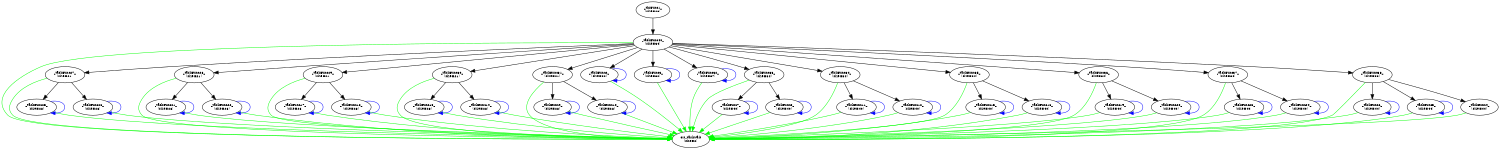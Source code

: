 digraph  {
center=1;
rankdir=TB;
rotate=0;
size="10,8";
0 [fontsize=7, label="_thrFunc1_\n(size=26)"];
2 [fontsize=7, label="ort_taskwait\n(size=2)"];
3 [fontsize=7, label="_taskFunc40_\n(size=34)"];
10 [fontsize=7, label="_taskFunc27_\n(size=21)"];
12 [fontsize=7, label="_taskFunc25_\n(size=28)"];
14 [fontsize=7, label="_taskFunc26_\n(size=28)"];
15 [fontsize=7, label="_taskFunc28_\n(size=21)"];
17 [fontsize=7, label="_taskFunc21_\n(size=28)"];
18 [fontsize=7, label="_taskFunc22_\n(size=28)"];
19 [fontsize=7, label="_taskFunc29_\n(size=21)"];
21 [fontsize=7, label="_taskFunc17_\n(size=28)"];
22 [fontsize=7, label="_taskFunc18_\n(size=28)"];
23 [fontsize=7, label="_taskFunc30_\n(size=21)"];
25 [fontsize=7, label="_taskFunc13_\n(size=28)"];
26 [fontsize=7, label="_taskFunc14_\n(size=28)"];
27 [fontsize=7, label="_taskFunc31_\n(size=21)"];
29 [fontsize=7, label="_taskFunc9_\n(size=28)"];
30 [fontsize=7, label="_taskFunc10_\n(size=28)"];
32 [fontsize=7, label="_taskFunc2_\n(size=32)"];
33 [fontsize=7, label="_taskFunc3_\n(size=32)"];
34 [fontsize=7, label="_taskFunc32_\n(size=37)"];
35 [fontsize=7, label="_taskFunc33_\n(size=34)"];
37 [fontsize=7, label="_taskFunc7_\n(size=40)"];
38 [fontsize=7, label="_taskFunc8_\n(size=40)"];
39 [fontsize=7, label="_taskFunc34_\n(size=34)"];
41 [fontsize=7, label="_taskFunc11_\n(size=40)"];
42 [fontsize=7, label="_taskFunc12_\n(size=40)"];
43 [fontsize=7, label="_taskFunc35_\n(size=34)"];
45 [fontsize=7, label="_taskFunc15_\n(size=40)"];
46 [fontsize=7, label="_taskFunc16_\n(size=40)"];
47 [fontsize=7, label="_taskFunc36_\n(size=34)"];
49 [fontsize=7, label="_taskFunc19_\n(size=40)"];
50 [fontsize=7, label="_taskFunc20_\n(size=40)"];
51 [fontsize=7, label="_taskFunc37_\n(size=34)"];
53 [fontsize=7, label="_taskFunc23_\n(size=40)"];
54 [fontsize=7, label="_taskFunc24_\n(size=40)"];
55 [fontsize=7, label="_taskFunc38_\n(size=38)"];
57 [fontsize=7, label="_taskFunc6_\n(size=44)"];
58 [fontsize=7, label="_taskFunc5_\n(size=44)"];
59 [fontsize=7, label="_taskFunc4_\n(size=44)"];
0 -> 3  [key=0];
3 -> 10  [key=0];
3 -> 15  [key=0];
3 -> 19  [key=0];
3 -> 23  [key=0];
3 -> 27  [key=0];
3 -> 32  [key=0];
3 -> 33  [key=0];
3 -> 34  [key=0];
3 -> 35  [key=0];
3 -> 39  [key=0];
3 -> 43  [key=0];
3 -> 47  [key=0];
3 -> 51  [key=0];
3 -> 55  [key=0];
3 -> 2  [color=green, key=0];
10 -> 12  [key=0];
10 -> 14  [key=0];
10 -> 2  [color=green, key=0];
12 -> 12  [color=blue, key=0];
12 -> 2  [color=green, key=0];
14 -> 14  [color=blue, key=0];
14 -> 2  [color=green, key=0];
15 -> 17  [key=0];
15 -> 18  [key=0];
15 -> 2  [color=green, key=0];
17 -> 17  [color=blue, key=0];
17 -> 2  [color=green, key=0];
18 -> 18  [color=blue, key=0];
18 -> 2  [color=green, key=0];
19 -> 21  [key=0];
19 -> 22  [key=0];
19 -> 2  [color=green, key=0];
21 -> 21  [color=blue, key=0];
21 -> 2  [color=green, key=0];
22 -> 22  [color=blue, key=0];
22 -> 2  [color=green, key=0];
23 -> 25  [key=0];
23 -> 26  [key=0];
23 -> 2  [color=green, key=0];
25 -> 25  [color=blue, key=0];
25 -> 2  [color=green, key=0];
26 -> 26  [color=blue, key=0];
26 -> 2  [color=green, key=0];
27 -> 29  [key=0];
27 -> 30  [key=0];
27 -> 2  [color=green, key=0];
29 -> 29  [color=blue, key=0];
29 -> 2  [color=green, key=0];
30 -> 30  [color=blue, key=0];
30 -> 2  [color=green, key=0];
32 -> 32  [color=blue, key=0];
32 -> 2  [color=green, key=0];
33 -> 33  [color=blue, key=0];
33 -> 2  [color=green, key=0];
34 -> 34  [color=blue, key=0];
34 -> 2  [color=green, key=0];
35 -> 37  [key=0];
35 -> 38  [key=0];
35 -> 2  [color=green, key=0];
37 -> 37  [color=blue, key=0];
37 -> 2  [color=green, key=0];
38 -> 38  [color=blue, key=0];
38 -> 2  [color=green, key=0];
39 -> 41  [key=0];
39 -> 42  [key=0];
39 -> 2  [color=green, key=0];
41 -> 41  [color=blue, key=0];
41 -> 2  [color=green, key=0];
42 -> 42  [color=blue, key=0];
42 -> 2  [color=green, key=0];
43 -> 45  [key=0];
43 -> 46  [key=0];
43 -> 2  [color=green, key=0];
45 -> 45  [color=blue, key=0];
45 -> 2  [color=green, key=0];
46 -> 46  [color=blue, key=0];
46 -> 2  [color=green, key=0];
47 -> 49  [key=0];
47 -> 50  [key=0];
47 -> 2  [color=green, key=0];
49 -> 49  [color=blue, key=0];
49 -> 2  [color=green, key=0];
50 -> 50  [color=blue, key=0];
50 -> 2  [color=green, key=0];
51 -> 53  [key=0];
51 -> 54  [key=0];
51 -> 2  [color=green, key=0];
53 -> 53  [color=blue, key=0];
53 -> 2  [color=green, key=0];
54 -> 54  [color=blue, key=0];
54 -> 2  [color=green, key=0];
55 -> 57  [key=0];
55 -> 58  [key=0];
55 -> 59  [key=0];
55 -> 2  [color=green, key=0];
57 -> 57  [color=blue, key=0];
57 -> 2  [color=green, key=0];
58 -> 58  [color=blue, key=0];
58 -> 2  [color=green, key=0];
59 -> 2  [color=green, key=0];
}
